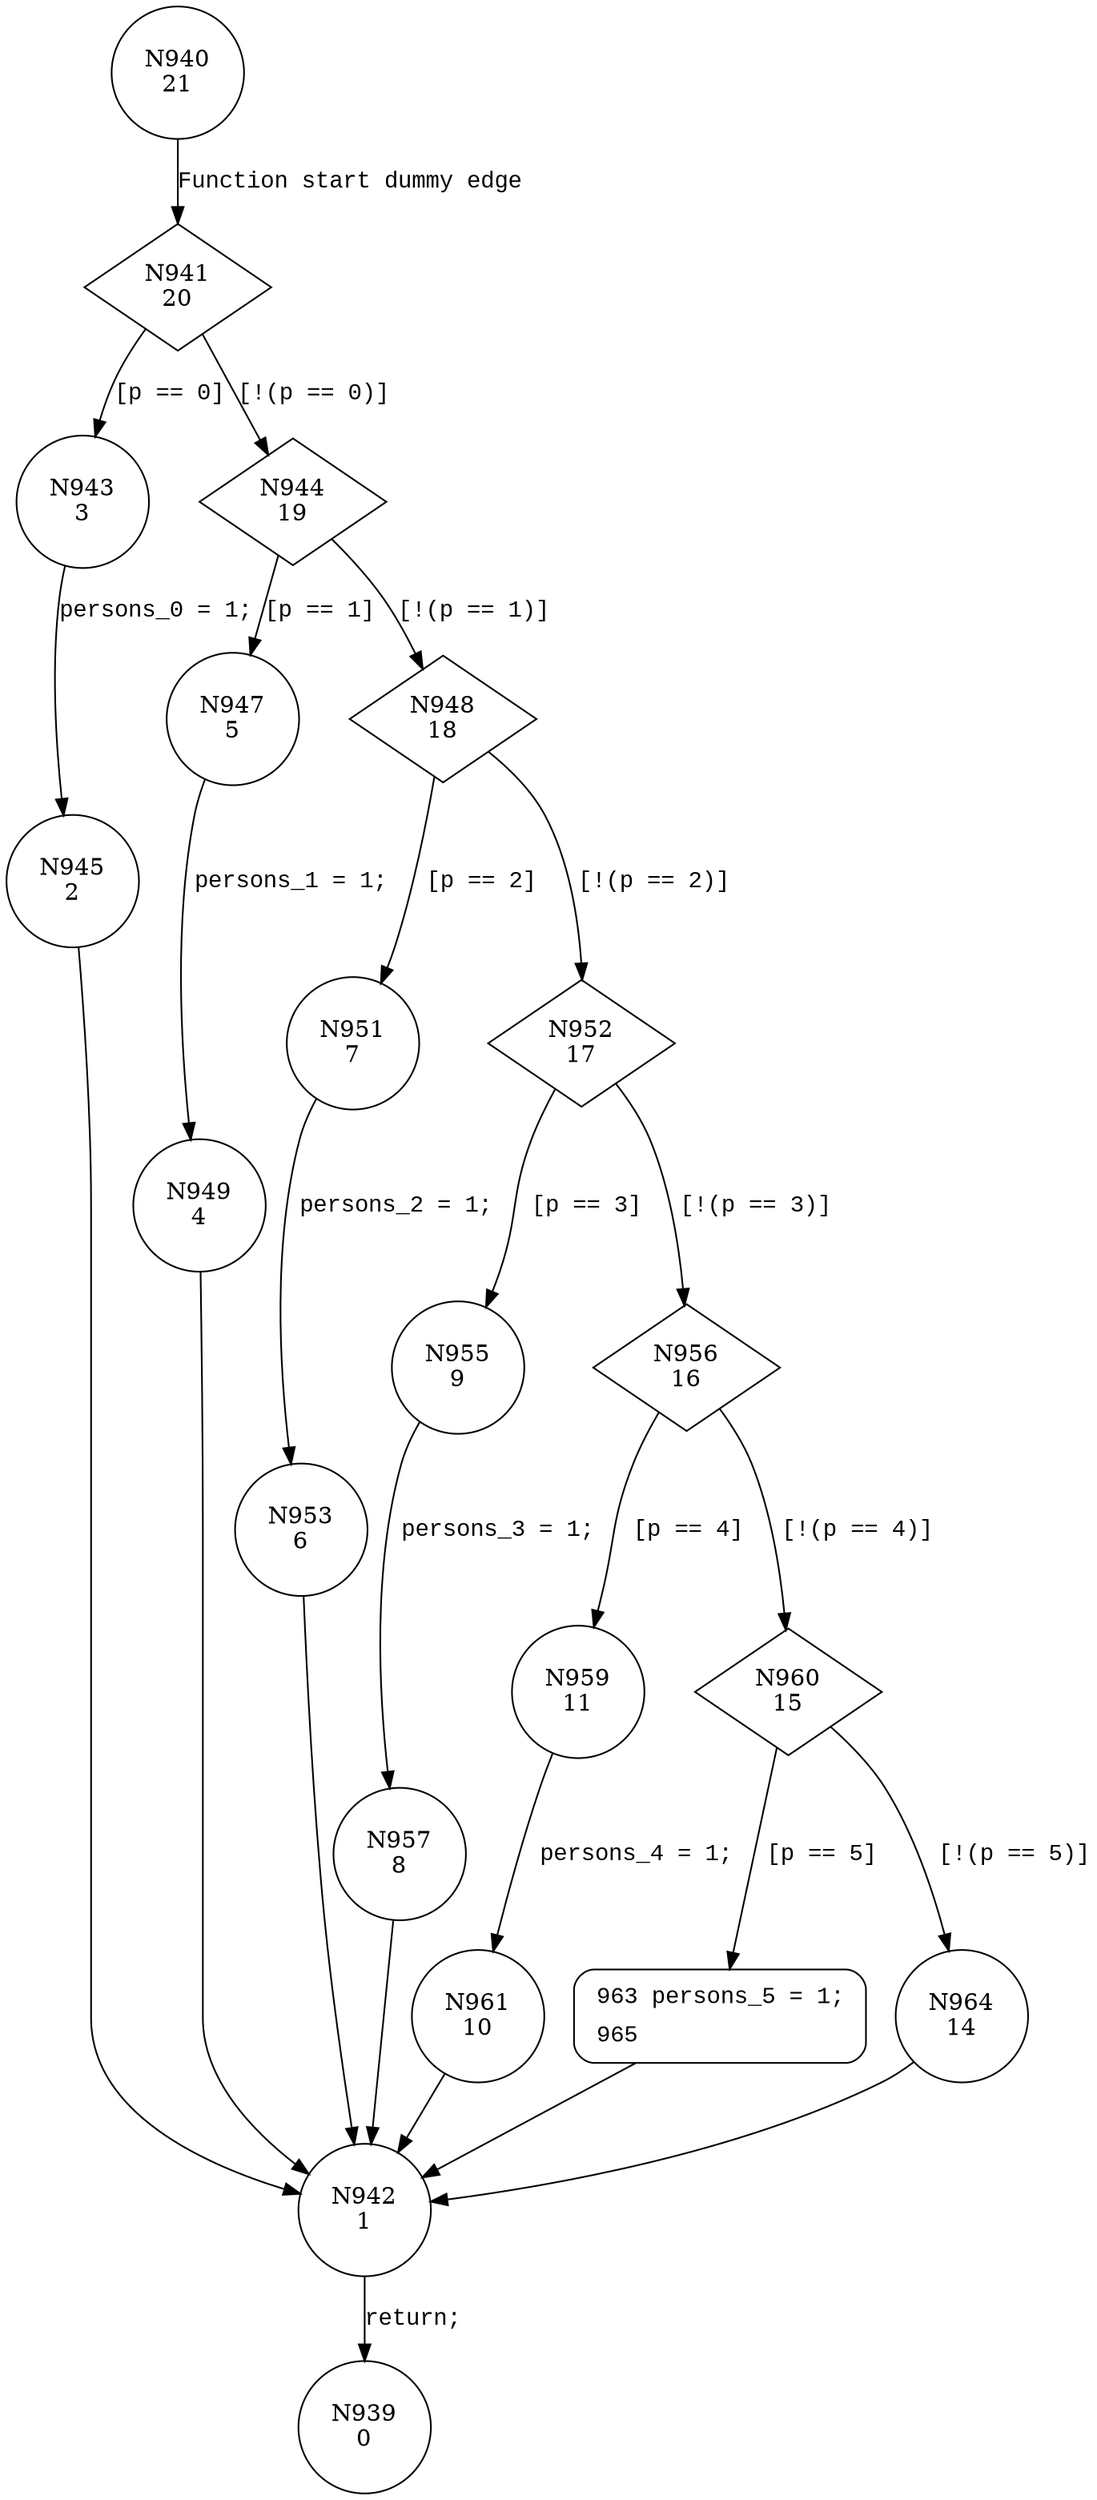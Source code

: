 digraph enterElevator__wrappee__base {
940 [shape="circle" label="N940\n21"]
941 [shape="diamond" label="N941\n20"]
943 [shape="circle" label="N943\n3"]
944 [shape="diamond" label="N944\n19"]
947 [shape="circle" label="N947\n5"]
948 [shape="diamond" label="N948\n18"]
951 [shape="circle" label="N951\n7"]
952 [shape="diamond" label="N952\n17"]
955 [shape="circle" label="N955\n9"]
956 [shape="diamond" label="N956\n16"]
959 [shape="circle" label="N959\n11"]
960 [shape="diamond" label="N960\n15"]
963 [shape="circle" label="N963\n13"]
964 [shape="circle" label="N964\n14"]
942 [shape="circle" label="N942\n1"]
939 [shape="circle" label="N939\n0"]
961 [shape="circle" label="N961\n10"]
957 [shape="circle" label="N957\n8"]
953 [shape="circle" label="N953\n6"]
949 [shape="circle" label="N949\n4"]
945 [shape="circle" label="N945\n2"]
963 [style="filled,bold" penwidth="1" fillcolor="white" fontname="Courier New" shape="Mrecord" label=<<table border="0" cellborder="0" cellpadding="3" bgcolor="white"><tr><td align="right">963</td><td align="left">persons_5 = 1;</td></tr><tr><td align="right">965</td><td align="left"></td></tr></table>>]
963 -> 942[label=""]
940 -> 941 [label="Function start dummy edge" fontname="Courier New"]
941 -> 943 [label="[p == 0]" fontname="Courier New"]
941 -> 944 [label="[!(p == 0)]" fontname="Courier New"]
944 -> 947 [label="[p == 1]" fontname="Courier New"]
944 -> 948 [label="[!(p == 1)]" fontname="Courier New"]
948 -> 951 [label="[p == 2]" fontname="Courier New"]
948 -> 952 [label="[!(p == 2)]" fontname="Courier New"]
952 -> 955 [label="[p == 3]" fontname="Courier New"]
952 -> 956 [label="[!(p == 3)]" fontname="Courier New"]
956 -> 959 [label="[p == 4]" fontname="Courier New"]
956 -> 960 [label="[!(p == 4)]" fontname="Courier New"]
960 -> 963 [label="[p == 5]" fontname="Courier New"]
960 -> 964 [label="[!(p == 5)]" fontname="Courier New"]
942 -> 939 [label="return;" fontname="Courier New"]
959 -> 961 [label="persons_4 = 1;" fontname="Courier New"]
955 -> 957 [label="persons_3 = 1;" fontname="Courier New"]
951 -> 953 [label="persons_2 = 1;" fontname="Courier New"]
947 -> 949 [label="persons_1 = 1;" fontname="Courier New"]
943 -> 945 [label="persons_0 = 1;" fontname="Courier New"]
964 -> 942 [label="" fontname="Courier New"]
961 -> 942 [label="" fontname="Courier New"]
957 -> 942 [label="" fontname="Courier New"]
953 -> 942 [label="" fontname="Courier New"]
949 -> 942 [label="" fontname="Courier New"]
945 -> 942 [label="" fontname="Courier New"]
}